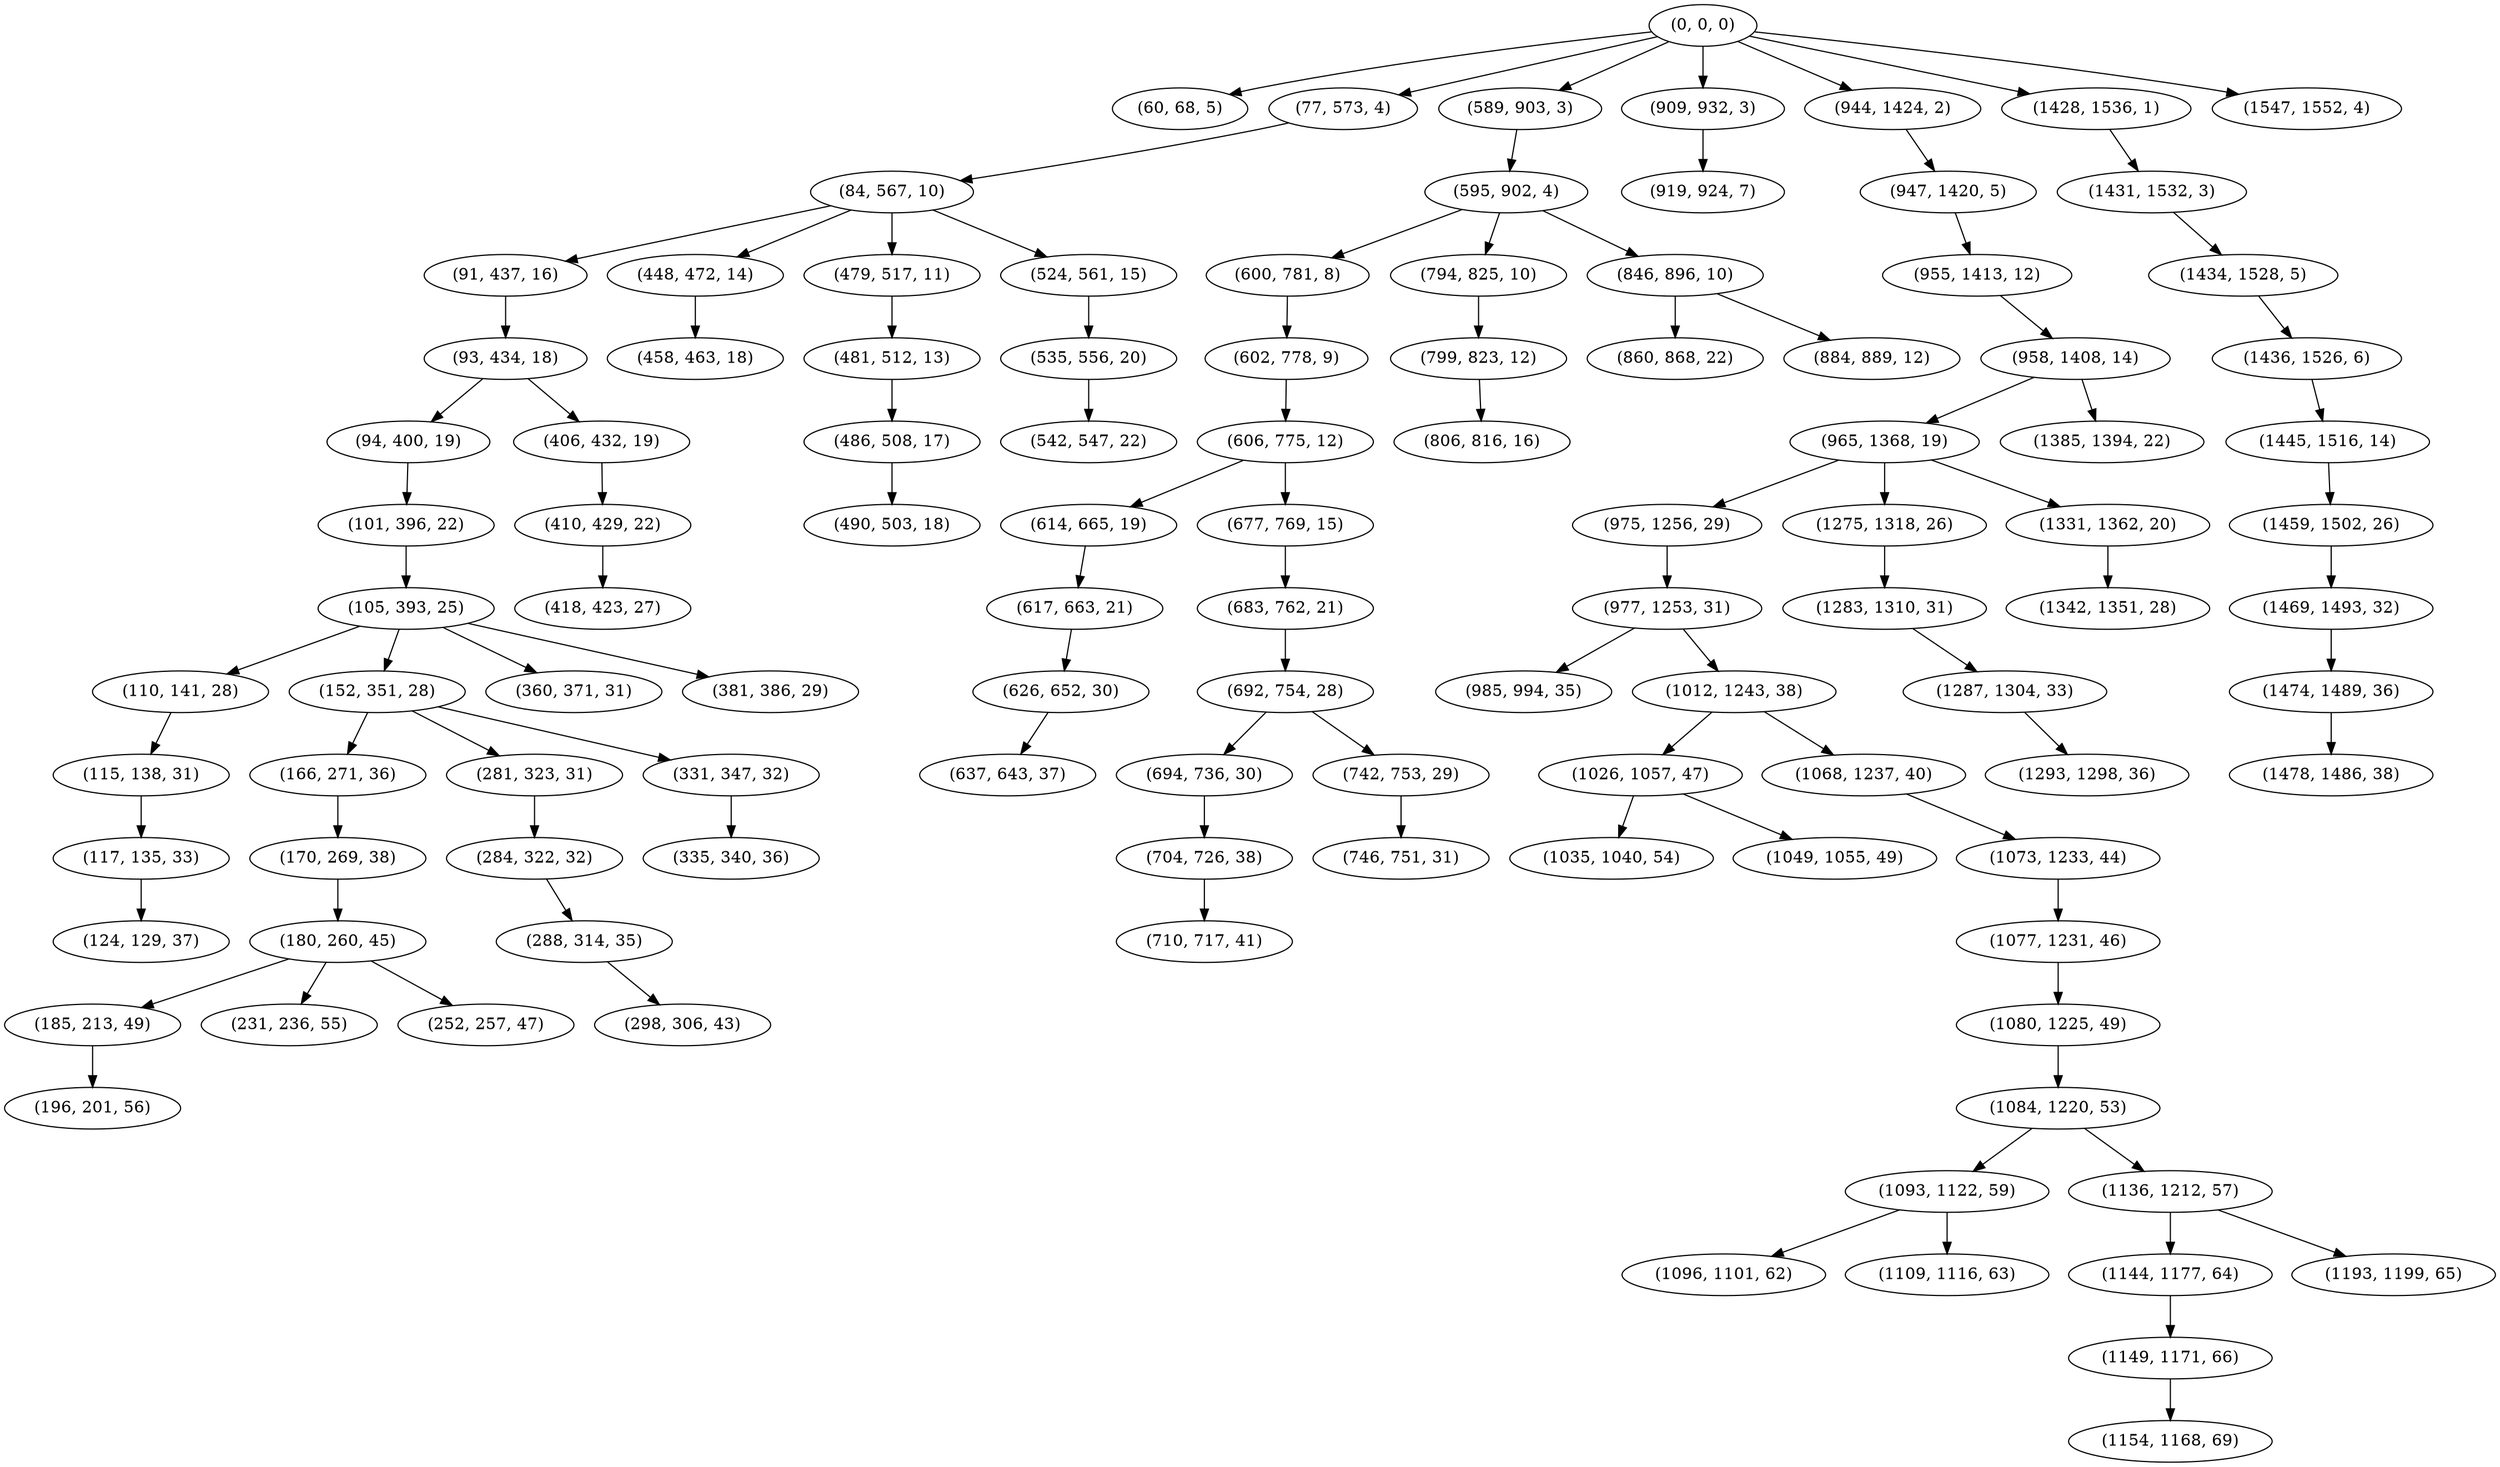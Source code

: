 digraph tree {
    "(0, 0, 0)";
    "(60, 68, 5)";
    "(77, 573, 4)";
    "(84, 567, 10)";
    "(91, 437, 16)";
    "(93, 434, 18)";
    "(94, 400, 19)";
    "(101, 396, 22)";
    "(105, 393, 25)";
    "(110, 141, 28)";
    "(115, 138, 31)";
    "(117, 135, 33)";
    "(124, 129, 37)";
    "(152, 351, 28)";
    "(166, 271, 36)";
    "(170, 269, 38)";
    "(180, 260, 45)";
    "(185, 213, 49)";
    "(196, 201, 56)";
    "(231, 236, 55)";
    "(252, 257, 47)";
    "(281, 323, 31)";
    "(284, 322, 32)";
    "(288, 314, 35)";
    "(298, 306, 43)";
    "(331, 347, 32)";
    "(335, 340, 36)";
    "(360, 371, 31)";
    "(381, 386, 29)";
    "(406, 432, 19)";
    "(410, 429, 22)";
    "(418, 423, 27)";
    "(448, 472, 14)";
    "(458, 463, 18)";
    "(479, 517, 11)";
    "(481, 512, 13)";
    "(486, 508, 17)";
    "(490, 503, 18)";
    "(524, 561, 15)";
    "(535, 556, 20)";
    "(542, 547, 22)";
    "(589, 903, 3)";
    "(595, 902, 4)";
    "(600, 781, 8)";
    "(602, 778, 9)";
    "(606, 775, 12)";
    "(614, 665, 19)";
    "(617, 663, 21)";
    "(626, 652, 30)";
    "(637, 643, 37)";
    "(677, 769, 15)";
    "(683, 762, 21)";
    "(692, 754, 28)";
    "(694, 736, 30)";
    "(704, 726, 38)";
    "(710, 717, 41)";
    "(742, 753, 29)";
    "(746, 751, 31)";
    "(794, 825, 10)";
    "(799, 823, 12)";
    "(806, 816, 16)";
    "(846, 896, 10)";
    "(860, 868, 22)";
    "(884, 889, 12)";
    "(909, 932, 3)";
    "(919, 924, 7)";
    "(944, 1424, 2)";
    "(947, 1420, 5)";
    "(955, 1413, 12)";
    "(958, 1408, 14)";
    "(965, 1368, 19)";
    "(975, 1256, 29)";
    "(977, 1253, 31)";
    "(985, 994, 35)";
    "(1012, 1243, 38)";
    "(1026, 1057, 47)";
    "(1035, 1040, 54)";
    "(1049, 1055, 49)";
    "(1068, 1237, 40)";
    "(1073, 1233, 44)";
    "(1077, 1231, 46)";
    "(1080, 1225, 49)";
    "(1084, 1220, 53)";
    "(1093, 1122, 59)";
    "(1096, 1101, 62)";
    "(1109, 1116, 63)";
    "(1136, 1212, 57)";
    "(1144, 1177, 64)";
    "(1149, 1171, 66)";
    "(1154, 1168, 69)";
    "(1193, 1199, 65)";
    "(1275, 1318, 26)";
    "(1283, 1310, 31)";
    "(1287, 1304, 33)";
    "(1293, 1298, 36)";
    "(1331, 1362, 20)";
    "(1342, 1351, 28)";
    "(1385, 1394, 22)";
    "(1428, 1536, 1)";
    "(1431, 1532, 3)";
    "(1434, 1528, 5)";
    "(1436, 1526, 6)";
    "(1445, 1516, 14)";
    "(1459, 1502, 26)";
    "(1469, 1493, 32)";
    "(1474, 1489, 36)";
    "(1478, 1486, 38)";
    "(1547, 1552, 4)";
    "(0, 0, 0)" -> "(60, 68, 5)";
    "(0, 0, 0)" -> "(77, 573, 4)";
    "(0, 0, 0)" -> "(589, 903, 3)";
    "(0, 0, 0)" -> "(909, 932, 3)";
    "(0, 0, 0)" -> "(944, 1424, 2)";
    "(0, 0, 0)" -> "(1428, 1536, 1)";
    "(0, 0, 0)" -> "(1547, 1552, 4)";
    "(77, 573, 4)" -> "(84, 567, 10)";
    "(84, 567, 10)" -> "(91, 437, 16)";
    "(84, 567, 10)" -> "(448, 472, 14)";
    "(84, 567, 10)" -> "(479, 517, 11)";
    "(84, 567, 10)" -> "(524, 561, 15)";
    "(91, 437, 16)" -> "(93, 434, 18)";
    "(93, 434, 18)" -> "(94, 400, 19)";
    "(93, 434, 18)" -> "(406, 432, 19)";
    "(94, 400, 19)" -> "(101, 396, 22)";
    "(101, 396, 22)" -> "(105, 393, 25)";
    "(105, 393, 25)" -> "(110, 141, 28)";
    "(105, 393, 25)" -> "(152, 351, 28)";
    "(105, 393, 25)" -> "(360, 371, 31)";
    "(105, 393, 25)" -> "(381, 386, 29)";
    "(110, 141, 28)" -> "(115, 138, 31)";
    "(115, 138, 31)" -> "(117, 135, 33)";
    "(117, 135, 33)" -> "(124, 129, 37)";
    "(152, 351, 28)" -> "(166, 271, 36)";
    "(152, 351, 28)" -> "(281, 323, 31)";
    "(152, 351, 28)" -> "(331, 347, 32)";
    "(166, 271, 36)" -> "(170, 269, 38)";
    "(170, 269, 38)" -> "(180, 260, 45)";
    "(180, 260, 45)" -> "(185, 213, 49)";
    "(180, 260, 45)" -> "(231, 236, 55)";
    "(180, 260, 45)" -> "(252, 257, 47)";
    "(185, 213, 49)" -> "(196, 201, 56)";
    "(281, 323, 31)" -> "(284, 322, 32)";
    "(284, 322, 32)" -> "(288, 314, 35)";
    "(288, 314, 35)" -> "(298, 306, 43)";
    "(331, 347, 32)" -> "(335, 340, 36)";
    "(406, 432, 19)" -> "(410, 429, 22)";
    "(410, 429, 22)" -> "(418, 423, 27)";
    "(448, 472, 14)" -> "(458, 463, 18)";
    "(479, 517, 11)" -> "(481, 512, 13)";
    "(481, 512, 13)" -> "(486, 508, 17)";
    "(486, 508, 17)" -> "(490, 503, 18)";
    "(524, 561, 15)" -> "(535, 556, 20)";
    "(535, 556, 20)" -> "(542, 547, 22)";
    "(589, 903, 3)" -> "(595, 902, 4)";
    "(595, 902, 4)" -> "(600, 781, 8)";
    "(595, 902, 4)" -> "(794, 825, 10)";
    "(595, 902, 4)" -> "(846, 896, 10)";
    "(600, 781, 8)" -> "(602, 778, 9)";
    "(602, 778, 9)" -> "(606, 775, 12)";
    "(606, 775, 12)" -> "(614, 665, 19)";
    "(606, 775, 12)" -> "(677, 769, 15)";
    "(614, 665, 19)" -> "(617, 663, 21)";
    "(617, 663, 21)" -> "(626, 652, 30)";
    "(626, 652, 30)" -> "(637, 643, 37)";
    "(677, 769, 15)" -> "(683, 762, 21)";
    "(683, 762, 21)" -> "(692, 754, 28)";
    "(692, 754, 28)" -> "(694, 736, 30)";
    "(692, 754, 28)" -> "(742, 753, 29)";
    "(694, 736, 30)" -> "(704, 726, 38)";
    "(704, 726, 38)" -> "(710, 717, 41)";
    "(742, 753, 29)" -> "(746, 751, 31)";
    "(794, 825, 10)" -> "(799, 823, 12)";
    "(799, 823, 12)" -> "(806, 816, 16)";
    "(846, 896, 10)" -> "(860, 868, 22)";
    "(846, 896, 10)" -> "(884, 889, 12)";
    "(909, 932, 3)" -> "(919, 924, 7)";
    "(944, 1424, 2)" -> "(947, 1420, 5)";
    "(947, 1420, 5)" -> "(955, 1413, 12)";
    "(955, 1413, 12)" -> "(958, 1408, 14)";
    "(958, 1408, 14)" -> "(965, 1368, 19)";
    "(958, 1408, 14)" -> "(1385, 1394, 22)";
    "(965, 1368, 19)" -> "(975, 1256, 29)";
    "(965, 1368, 19)" -> "(1275, 1318, 26)";
    "(965, 1368, 19)" -> "(1331, 1362, 20)";
    "(975, 1256, 29)" -> "(977, 1253, 31)";
    "(977, 1253, 31)" -> "(985, 994, 35)";
    "(977, 1253, 31)" -> "(1012, 1243, 38)";
    "(1012, 1243, 38)" -> "(1026, 1057, 47)";
    "(1012, 1243, 38)" -> "(1068, 1237, 40)";
    "(1026, 1057, 47)" -> "(1035, 1040, 54)";
    "(1026, 1057, 47)" -> "(1049, 1055, 49)";
    "(1068, 1237, 40)" -> "(1073, 1233, 44)";
    "(1073, 1233, 44)" -> "(1077, 1231, 46)";
    "(1077, 1231, 46)" -> "(1080, 1225, 49)";
    "(1080, 1225, 49)" -> "(1084, 1220, 53)";
    "(1084, 1220, 53)" -> "(1093, 1122, 59)";
    "(1084, 1220, 53)" -> "(1136, 1212, 57)";
    "(1093, 1122, 59)" -> "(1096, 1101, 62)";
    "(1093, 1122, 59)" -> "(1109, 1116, 63)";
    "(1136, 1212, 57)" -> "(1144, 1177, 64)";
    "(1136, 1212, 57)" -> "(1193, 1199, 65)";
    "(1144, 1177, 64)" -> "(1149, 1171, 66)";
    "(1149, 1171, 66)" -> "(1154, 1168, 69)";
    "(1275, 1318, 26)" -> "(1283, 1310, 31)";
    "(1283, 1310, 31)" -> "(1287, 1304, 33)";
    "(1287, 1304, 33)" -> "(1293, 1298, 36)";
    "(1331, 1362, 20)" -> "(1342, 1351, 28)";
    "(1428, 1536, 1)" -> "(1431, 1532, 3)";
    "(1431, 1532, 3)" -> "(1434, 1528, 5)";
    "(1434, 1528, 5)" -> "(1436, 1526, 6)";
    "(1436, 1526, 6)" -> "(1445, 1516, 14)";
    "(1445, 1516, 14)" -> "(1459, 1502, 26)";
    "(1459, 1502, 26)" -> "(1469, 1493, 32)";
    "(1469, 1493, 32)" -> "(1474, 1489, 36)";
    "(1474, 1489, 36)" -> "(1478, 1486, 38)";
}
